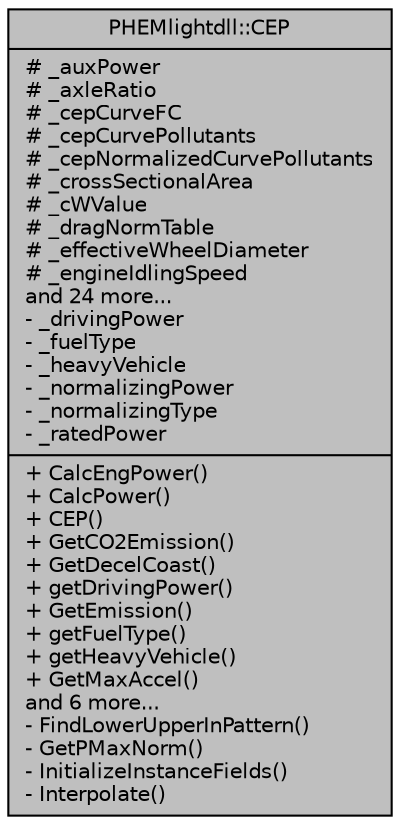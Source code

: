 digraph "PHEMlightdll::CEP"
{
  edge [fontname="Helvetica",fontsize="10",labelfontname="Helvetica",labelfontsize="10"];
  node [fontname="Helvetica",fontsize="10",shape=record];
  Node1 [label="{PHEMlightdll::CEP\n|# _auxPower\l# _axleRatio\l# _cepCurveFC\l# _cepCurvePollutants\l# _cepNormalizedCurvePollutants\l# _crossSectionalArea\l# _cWValue\l# _dragNormTable\l# _effectiveWheelDiameter\l# _engineIdlingSpeed\land 24 more...\l- _drivingPower\l- _fuelType\l- _heavyVehicle\l- _normalizingPower\l- _normalizingType\l- _ratedPower\l|+ CalcEngPower()\l+ CalcPower()\l+ CEP()\l+ GetCO2Emission()\l+ GetDecelCoast()\l+ getDrivingPower()\l+ GetEmission()\l+ getFuelType()\l+ getHeavyVehicle()\l+ GetMaxAccel()\land 6 more...\l- FindLowerUpperInPattern()\l- GetPMaxNorm()\l- InitializeInstanceFields()\l- Interpolate()\l}",height=0.2,width=0.4,color="black", fillcolor="grey75", style="filled", fontcolor="black"];
}
